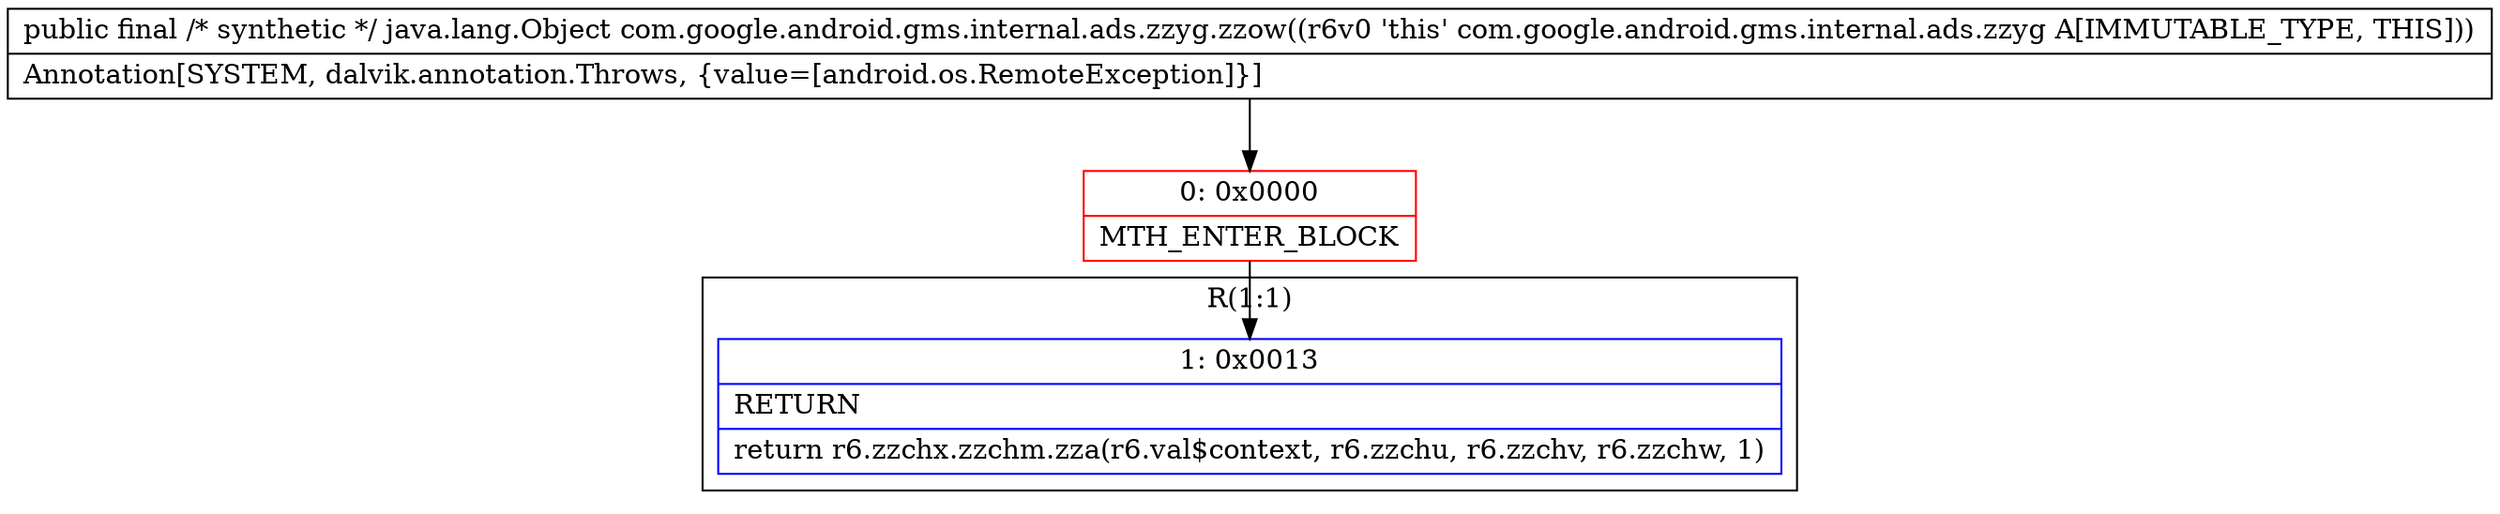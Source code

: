 digraph "CFG forcom.google.android.gms.internal.ads.zzyg.zzow()Ljava\/lang\/Object;" {
subgraph cluster_Region_1418357212 {
label = "R(1:1)";
node [shape=record,color=blue];
Node_1 [shape=record,label="{1\:\ 0x0013|RETURN\l|return r6.zzchx.zzchm.zza(r6.val$context, r6.zzchu, r6.zzchv, r6.zzchw, 1)\l}"];
}
Node_0 [shape=record,color=red,label="{0\:\ 0x0000|MTH_ENTER_BLOCK\l}"];
MethodNode[shape=record,label="{public final \/* synthetic *\/ java.lang.Object com.google.android.gms.internal.ads.zzyg.zzow((r6v0 'this' com.google.android.gms.internal.ads.zzyg A[IMMUTABLE_TYPE, THIS]))  | Annotation[SYSTEM, dalvik.annotation.Throws, \{value=[android.os.RemoteException]\}]\l}"];
MethodNode -> Node_0;
Node_0 -> Node_1;
}

